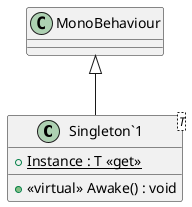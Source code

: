 @startuml
class "Singleton`1"<T> {
    + {static} Instance : T <<get>>
    + <<virtual>> Awake() : void
}
MonoBehaviour <|-- "Singleton`1"
@enduml

